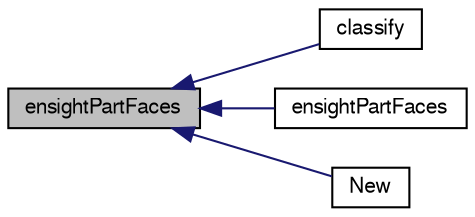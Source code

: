 digraph "ensightPartFaces"
{
  bgcolor="transparent";
  edge [fontname="FreeSans",fontsize="10",labelfontname="FreeSans",labelfontsize="10"];
  node [fontname="FreeSans",fontsize="10",shape=record];
  rankdir="LR";
  Node1 [label="ensightPartFaces",height=0.2,width=0.4,color="black", fillcolor="grey75", style="filled", fontcolor="black"];
  Node1 -> Node2 [dir="back",color="midnightblue",fontsize="10",style="solid",fontname="FreeSans"];
  Node2 [label="classify",height=0.2,width=0.4,color="black",URL="$a21318.html#aaa4411da66845075365e176f9ecfd2ad",tooltip="Classify the face shapes, set elemLists. "];
  Node1 -> Node3 [dir="back",color="midnightblue",fontsize="10",style="solid",fontname="FreeSans"];
  Node3 [label="ensightPartFaces",height=0.2,width=0.4,color="black",URL="$a21318.html#acfae1169fb035948d068ef96f4ecfbe9",tooltip="Construct part with number, description, points and faces. "];
  Node1 -> Node4 [dir="back",color="midnightblue",fontsize="10",style="solid",fontname="FreeSans"];
  Node4 [label="New",height=0.2,width=0.4,color="black",URL="$a21318.html#a01e4bc01a450823337184c69ca265835",tooltip="Reconstruct part characteristics on freestore from Istream. "];
}
